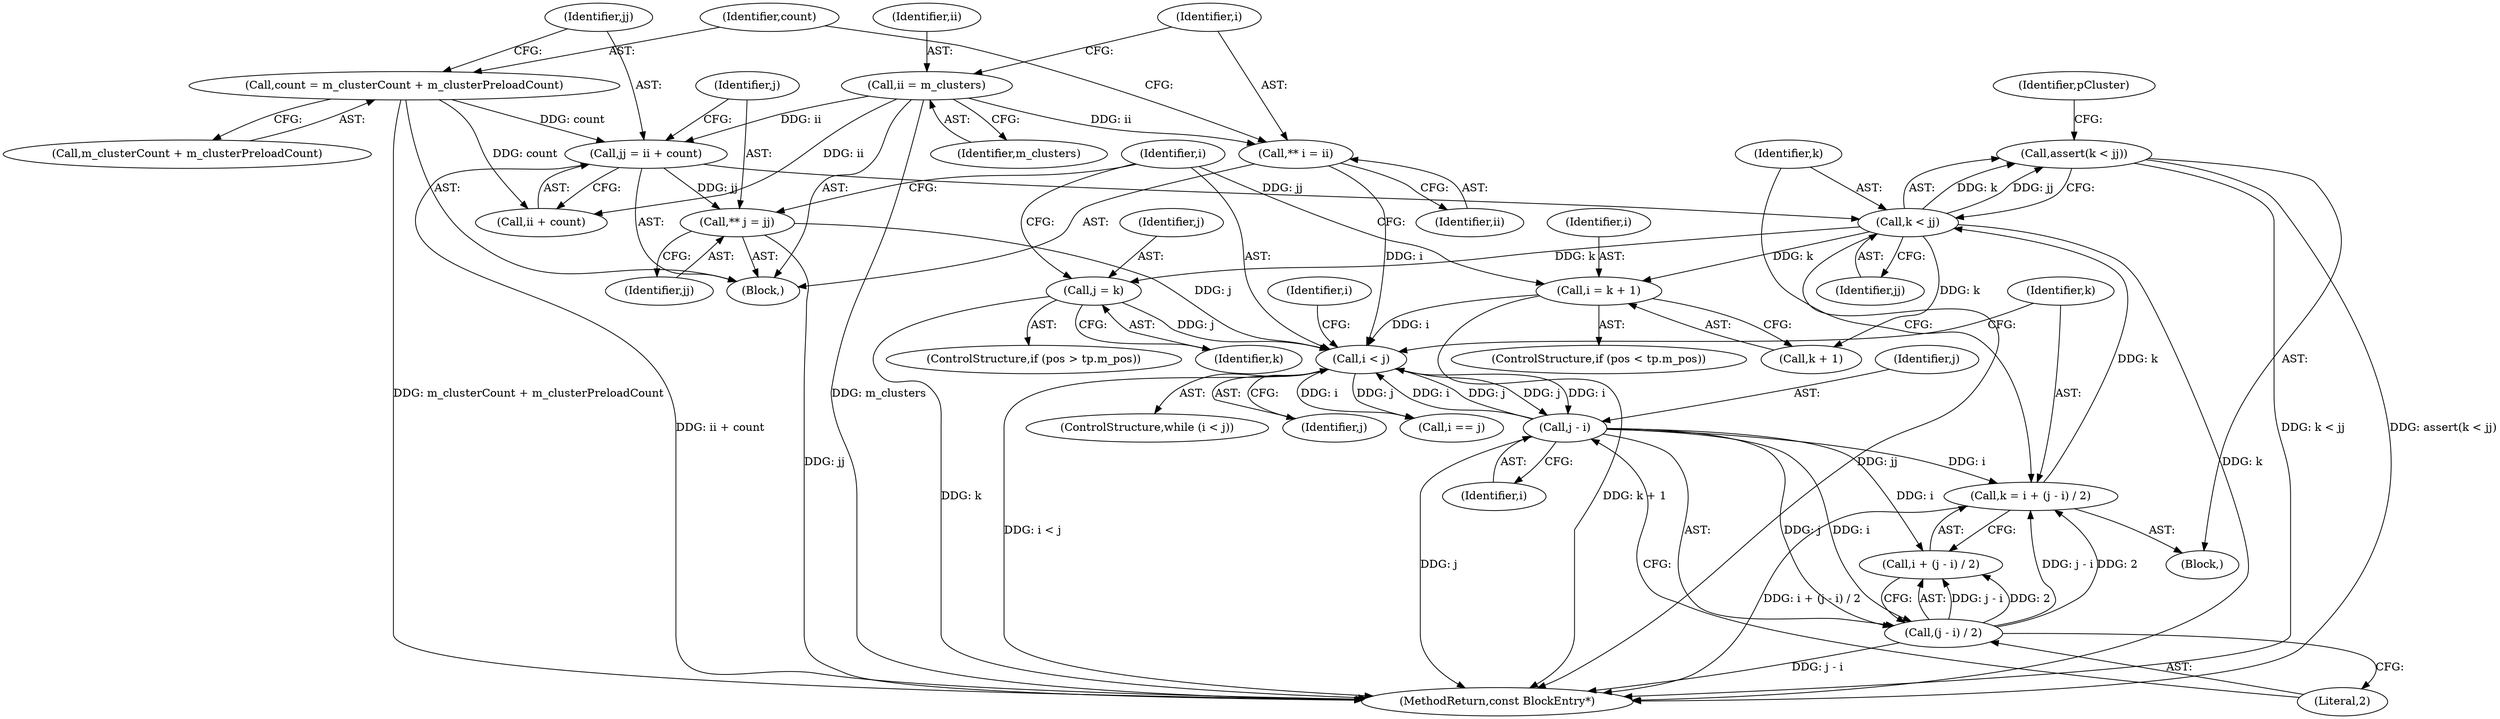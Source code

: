 digraph "0_Android_cc274e2abe8b2a6698a5c47d8aa4bb45f1f9538d_12@API" {
"1000141" [label="(Call,assert(k < jj))"];
"1000142" [label="(Call,k < jj)"];
"1000132" [label="(Call,k = i + (j - i) / 2)"];
"1000137" [label="(Call,j - i)"];
"1000128" [label="(Call,i < j)"];
"1000165" [label="(Call,i = k + 1)"];
"1000109" [label="(Call,** i = ii)"];
"1000105" [label="(Call,ii = m_clusters)"];
"1000177" [label="(Call,j = k)"];
"1000124" [label="(Call,** j = jj)"];
"1000118" [label="(Call,jj = ii + count)"];
"1000113" [label="(Call,count = m_clusterCount + m_clusterPreloadCount)"];
"1000136" [label="(Call,(j - i) / 2)"];
"1000141" [label="(Call,assert(k < jj))"];
"1000142" [label="(Call,k < jj)"];
"1000138" [label="(Identifier,j)"];
"1000119" [label="(Identifier,jj)"];
"1000105" [label="(Call,ii = m_clusters)"];
"1000140" [label="(Literal,2)"];
"1000110" [label="(Identifier,i)"];
"1000115" [label="(Call,m_clusterCount + m_clusterPreloadCount)"];
"1000118" [label="(Call,jj = ii + count)"];
"1000186" [label="(Call,i == j)"];
"1000136" [label="(Call,(j - i) / 2)"];
"1000129" [label="(Identifier,i)"];
"1000177" [label="(Call,j = k)"];
"1000113" [label="(Call,count = m_clusterCount + m_clusterPreloadCount)"];
"1000111" [label="(Identifier,ii)"];
"1000106" [label="(Identifier,ii)"];
"1000165" [label="(Call,i = k + 1)"];
"1000131" [label="(Block,)"];
"1000133" [label="(Identifier,k)"];
"1000107" [label="(Identifier,m_clusters)"];
"1000134" [label="(Call,i + (j - i) / 2)"];
"1000104" [label="(Block,)"];
"1000128" [label="(Call,i < j)"];
"1000187" [label="(Identifier,i)"];
"1000126" [label="(Identifier,jj)"];
"1000225" [label="(MethodReturn,const BlockEntry*)"];
"1000178" [label="(Identifier,j)"];
"1000132" [label="(Call,k = i + (j - i) / 2)"];
"1000125" [label="(Identifier,j)"];
"1000139" [label="(Identifier,i)"];
"1000120" [label="(Call,ii + count)"];
"1000167" [label="(Call,k + 1)"];
"1000137" [label="(Call,j - i)"];
"1000127" [label="(ControlStructure,while (i < j))"];
"1000114" [label="(Identifier,count)"];
"1000179" [label="(Identifier,k)"];
"1000146" [label="(Identifier,pCluster)"];
"1000171" [label="(ControlStructure,if (pos > tp.m_pos))"];
"1000130" [label="(Identifier,j)"];
"1000159" [label="(ControlStructure,if (pos < tp.m_pos))"];
"1000143" [label="(Identifier,k)"];
"1000166" [label="(Identifier,i)"];
"1000109" [label="(Call,** i = ii)"];
"1000124" [label="(Call,** j = jj)"];
"1000144" [label="(Identifier,jj)"];
"1000141" -> "1000131"  [label="AST: "];
"1000141" -> "1000142"  [label="CFG: "];
"1000142" -> "1000141"  [label="AST: "];
"1000146" -> "1000141"  [label="CFG: "];
"1000141" -> "1000225"  [label="DDG: k < jj"];
"1000141" -> "1000225"  [label="DDG: assert(k < jj)"];
"1000142" -> "1000141"  [label="DDG: k"];
"1000142" -> "1000141"  [label="DDG: jj"];
"1000142" -> "1000144"  [label="CFG: "];
"1000143" -> "1000142"  [label="AST: "];
"1000144" -> "1000142"  [label="AST: "];
"1000142" -> "1000225"  [label="DDG: jj"];
"1000142" -> "1000225"  [label="DDG: k"];
"1000132" -> "1000142"  [label="DDG: k"];
"1000118" -> "1000142"  [label="DDG: jj"];
"1000142" -> "1000165"  [label="DDG: k"];
"1000142" -> "1000167"  [label="DDG: k"];
"1000142" -> "1000177"  [label="DDG: k"];
"1000132" -> "1000131"  [label="AST: "];
"1000132" -> "1000134"  [label="CFG: "];
"1000133" -> "1000132"  [label="AST: "];
"1000134" -> "1000132"  [label="AST: "];
"1000143" -> "1000132"  [label="CFG: "];
"1000132" -> "1000225"  [label="DDG: i + (j - i) / 2"];
"1000137" -> "1000132"  [label="DDG: i"];
"1000136" -> "1000132"  [label="DDG: j - i"];
"1000136" -> "1000132"  [label="DDG: 2"];
"1000137" -> "1000136"  [label="AST: "];
"1000137" -> "1000139"  [label="CFG: "];
"1000138" -> "1000137"  [label="AST: "];
"1000139" -> "1000137"  [label="AST: "];
"1000140" -> "1000137"  [label="CFG: "];
"1000137" -> "1000225"  [label="DDG: j"];
"1000137" -> "1000128"  [label="DDG: i"];
"1000137" -> "1000128"  [label="DDG: j"];
"1000137" -> "1000134"  [label="DDG: i"];
"1000137" -> "1000136"  [label="DDG: j"];
"1000137" -> "1000136"  [label="DDG: i"];
"1000128" -> "1000137"  [label="DDG: j"];
"1000128" -> "1000137"  [label="DDG: i"];
"1000128" -> "1000127"  [label="AST: "];
"1000128" -> "1000130"  [label="CFG: "];
"1000129" -> "1000128"  [label="AST: "];
"1000130" -> "1000128"  [label="AST: "];
"1000133" -> "1000128"  [label="CFG: "];
"1000187" -> "1000128"  [label="CFG: "];
"1000128" -> "1000225"  [label="DDG: i < j"];
"1000165" -> "1000128"  [label="DDG: i"];
"1000109" -> "1000128"  [label="DDG: i"];
"1000177" -> "1000128"  [label="DDG: j"];
"1000124" -> "1000128"  [label="DDG: j"];
"1000128" -> "1000186"  [label="DDG: i"];
"1000128" -> "1000186"  [label="DDG: j"];
"1000165" -> "1000159"  [label="AST: "];
"1000165" -> "1000167"  [label="CFG: "];
"1000166" -> "1000165"  [label="AST: "];
"1000167" -> "1000165"  [label="AST: "];
"1000129" -> "1000165"  [label="CFG: "];
"1000165" -> "1000225"  [label="DDG: k + 1"];
"1000109" -> "1000104"  [label="AST: "];
"1000109" -> "1000111"  [label="CFG: "];
"1000110" -> "1000109"  [label="AST: "];
"1000111" -> "1000109"  [label="AST: "];
"1000114" -> "1000109"  [label="CFG: "];
"1000105" -> "1000109"  [label="DDG: ii"];
"1000105" -> "1000104"  [label="AST: "];
"1000105" -> "1000107"  [label="CFG: "];
"1000106" -> "1000105"  [label="AST: "];
"1000107" -> "1000105"  [label="AST: "];
"1000110" -> "1000105"  [label="CFG: "];
"1000105" -> "1000225"  [label="DDG: m_clusters"];
"1000105" -> "1000118"  [label="DDG: ii"];
"1000105" -> "1000120"  [label="DDG: ii"];
"1000177" -> "1000171"  [label="AST: "];
"1000177" -> "1000179"  [label="CFG: "];
"1000178" -> "1000177"  [label="AST: "];
"1000179" -> "1000177"  [label="AST: "];
"1000129" -> "1000177"  [label="CFG: "];
"1000177" -> "1000225"  [label="DDG: k"];
"1000124" -> "1000104"  [label="AST: "];
"1000124" -> "1000126"  [label="CFG: "];
"1000125" -> "1000124"  [label="AST: "];
"1000126" -> "1000124"  [label="AST: "];
"1000129" -> "1000124"  [label="CFG: "];
"1000124" -> "1000225"  [label="DDG: jj"];
"1000118" -> "1000124"  [label="DDG: jj"];
"1000118" -> "1000104"  [label="AST: "];
"1000118" -> "1000120"  [label="CFG: "];
"1000119" -> "1000118"  [label="AST: "];
"1000120" -> "1000118"  [label="AST: "];
"1000125" -> "1000118"  [label="CFG: "];
"1000118" -> "1000225"  [label="DDG: ii + count"];
"1000113" -> "1000118"  [label="DDG: count"];
"1000113" -> "1000104"  [label="AST: "];
"1000113" -> "1000115"  [label="CFG: "];
"1000114" -> "1000113"  [label="AST: "];
"1000115" -> "1000113"  [label="AST: "];
"1000119" -> "1000113"  [label="CFG: "];
"1000113" -> "1000225"  [label="DDG: m_clusterCount + m_clusterPreloadCount"];
"1000113" -> "1000120"  [label="DDG: count"];
"1000136" -> "1000134"  [label="AST: "];
"1000136" -> "1000140"  [label="CFG: "];
"1000140" -> "1000136"  [label="AST: "];
"1000134" -> "1000136"  [label="CFG: "];
"1000136" -> "1000225"  [label="DDG: j - i"];
"1000136" -> "1000134"  [label="DDG: j - i"];
"1000136" -> "1000134"  [label="DDG: 2"];
}
